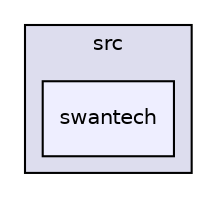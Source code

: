 digraph "/Users/simon/MSc/M24_SW_Team_Project/git/V1/src/swantech" {
  compound=true
  node [ fontsize="10", fontname="Helvetica"];
  edge [ labelfontsize="10", labelfontname="Helvetica"];
  subgraph clusterdir_68267d1309a1af8e8297ef4c3efbcdba {
    graph [ bgcolor="#ddddee", pencolor="black", label="src" fontname="Helvetica", fontsize="10", URL="dir_68267d1309a1af8e8297ef4c3efbcdba.html"]
  dir_0988e654c3036f2f41ac697e728cf72d [shape=box, label="swantech", style="filled", fillcolor="#eeeeff", pencolor="black", URL="dir_0988e654c3036f2f41ac697e728cf72d.html"];
  }
}
